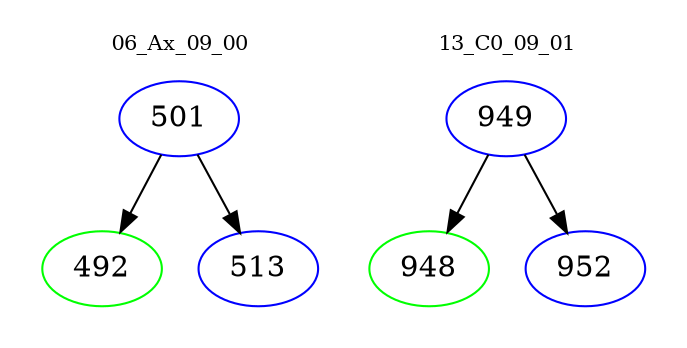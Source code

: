 digraph{
subgraph cluster_0 {
color = white
label = "06_Ax_09_00";
fontsize=10;
T0_501 [label="501", color="blue"]
T0_501 -> T0_492 [color="black"]
T0_492 [label="492", color="green"]
T0_501 -> T0_513 [color="black"]
T0_513 [label="513", color="blue"]
}
subgraph cluster_1 {
color = white
label = "13_C0_09_01";
fontsize=10;
T1_949 [label="949", color="blue"]
T1_949 -> T1_948 [color="black"]
T1_948 [label="948", color="green"]
T1_949 -> T1_952 [color="black"]
T1_952 [label="952", color="blue"]
}
}
